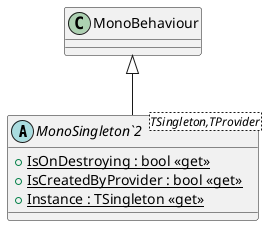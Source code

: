 @startuml
abstract class "MonoSingleton`2"<TSingleton,TProvider> {
    + {static} IsOnDestroying : bool <<get>>
    + {static} IsCreatedByProvider : bool <<get>>
    + {static} Instance : TSingleton <<get>>
}
MonoBehaviour <|-- "MonoSingleton`2"
@enduml
